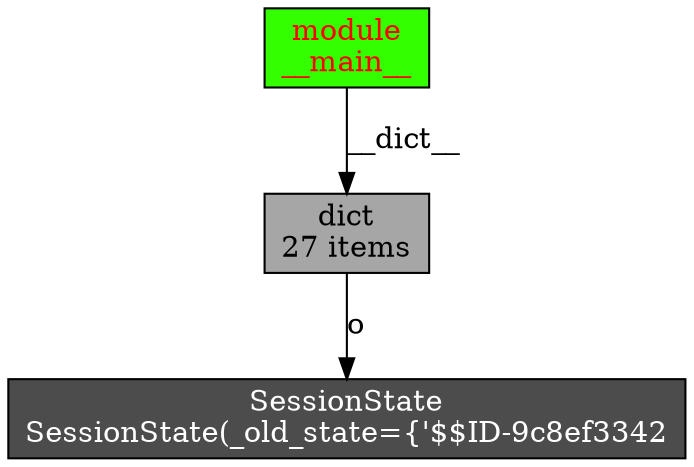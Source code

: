 digraph ObjectGraph {
  node[shape=box, style=filled, fillcolor=white];
  o2584249420272[fontcolor=red];
  o2584249420272[label="module\n__main__"];
  o2584249420272[fillcolor="0.3,1,1"];
  o2584249420272 -> o2584257746816 [label="__dict__",weight=10];
  o2584257746816[label="dict\n27 items"];
  o2584257746816[fillcolor="0,0,0.65"];
  o2584257746816 -> o2583703740800 [label="o",weight=2];
  o2583703740800[label="SessionState\nSessionState(_old_state={'$$ID-9c8ef3342"];
  o2583703740800[fillcolor="0,0,0.3"];
  o2583703740800[fontcolor=white];
}
